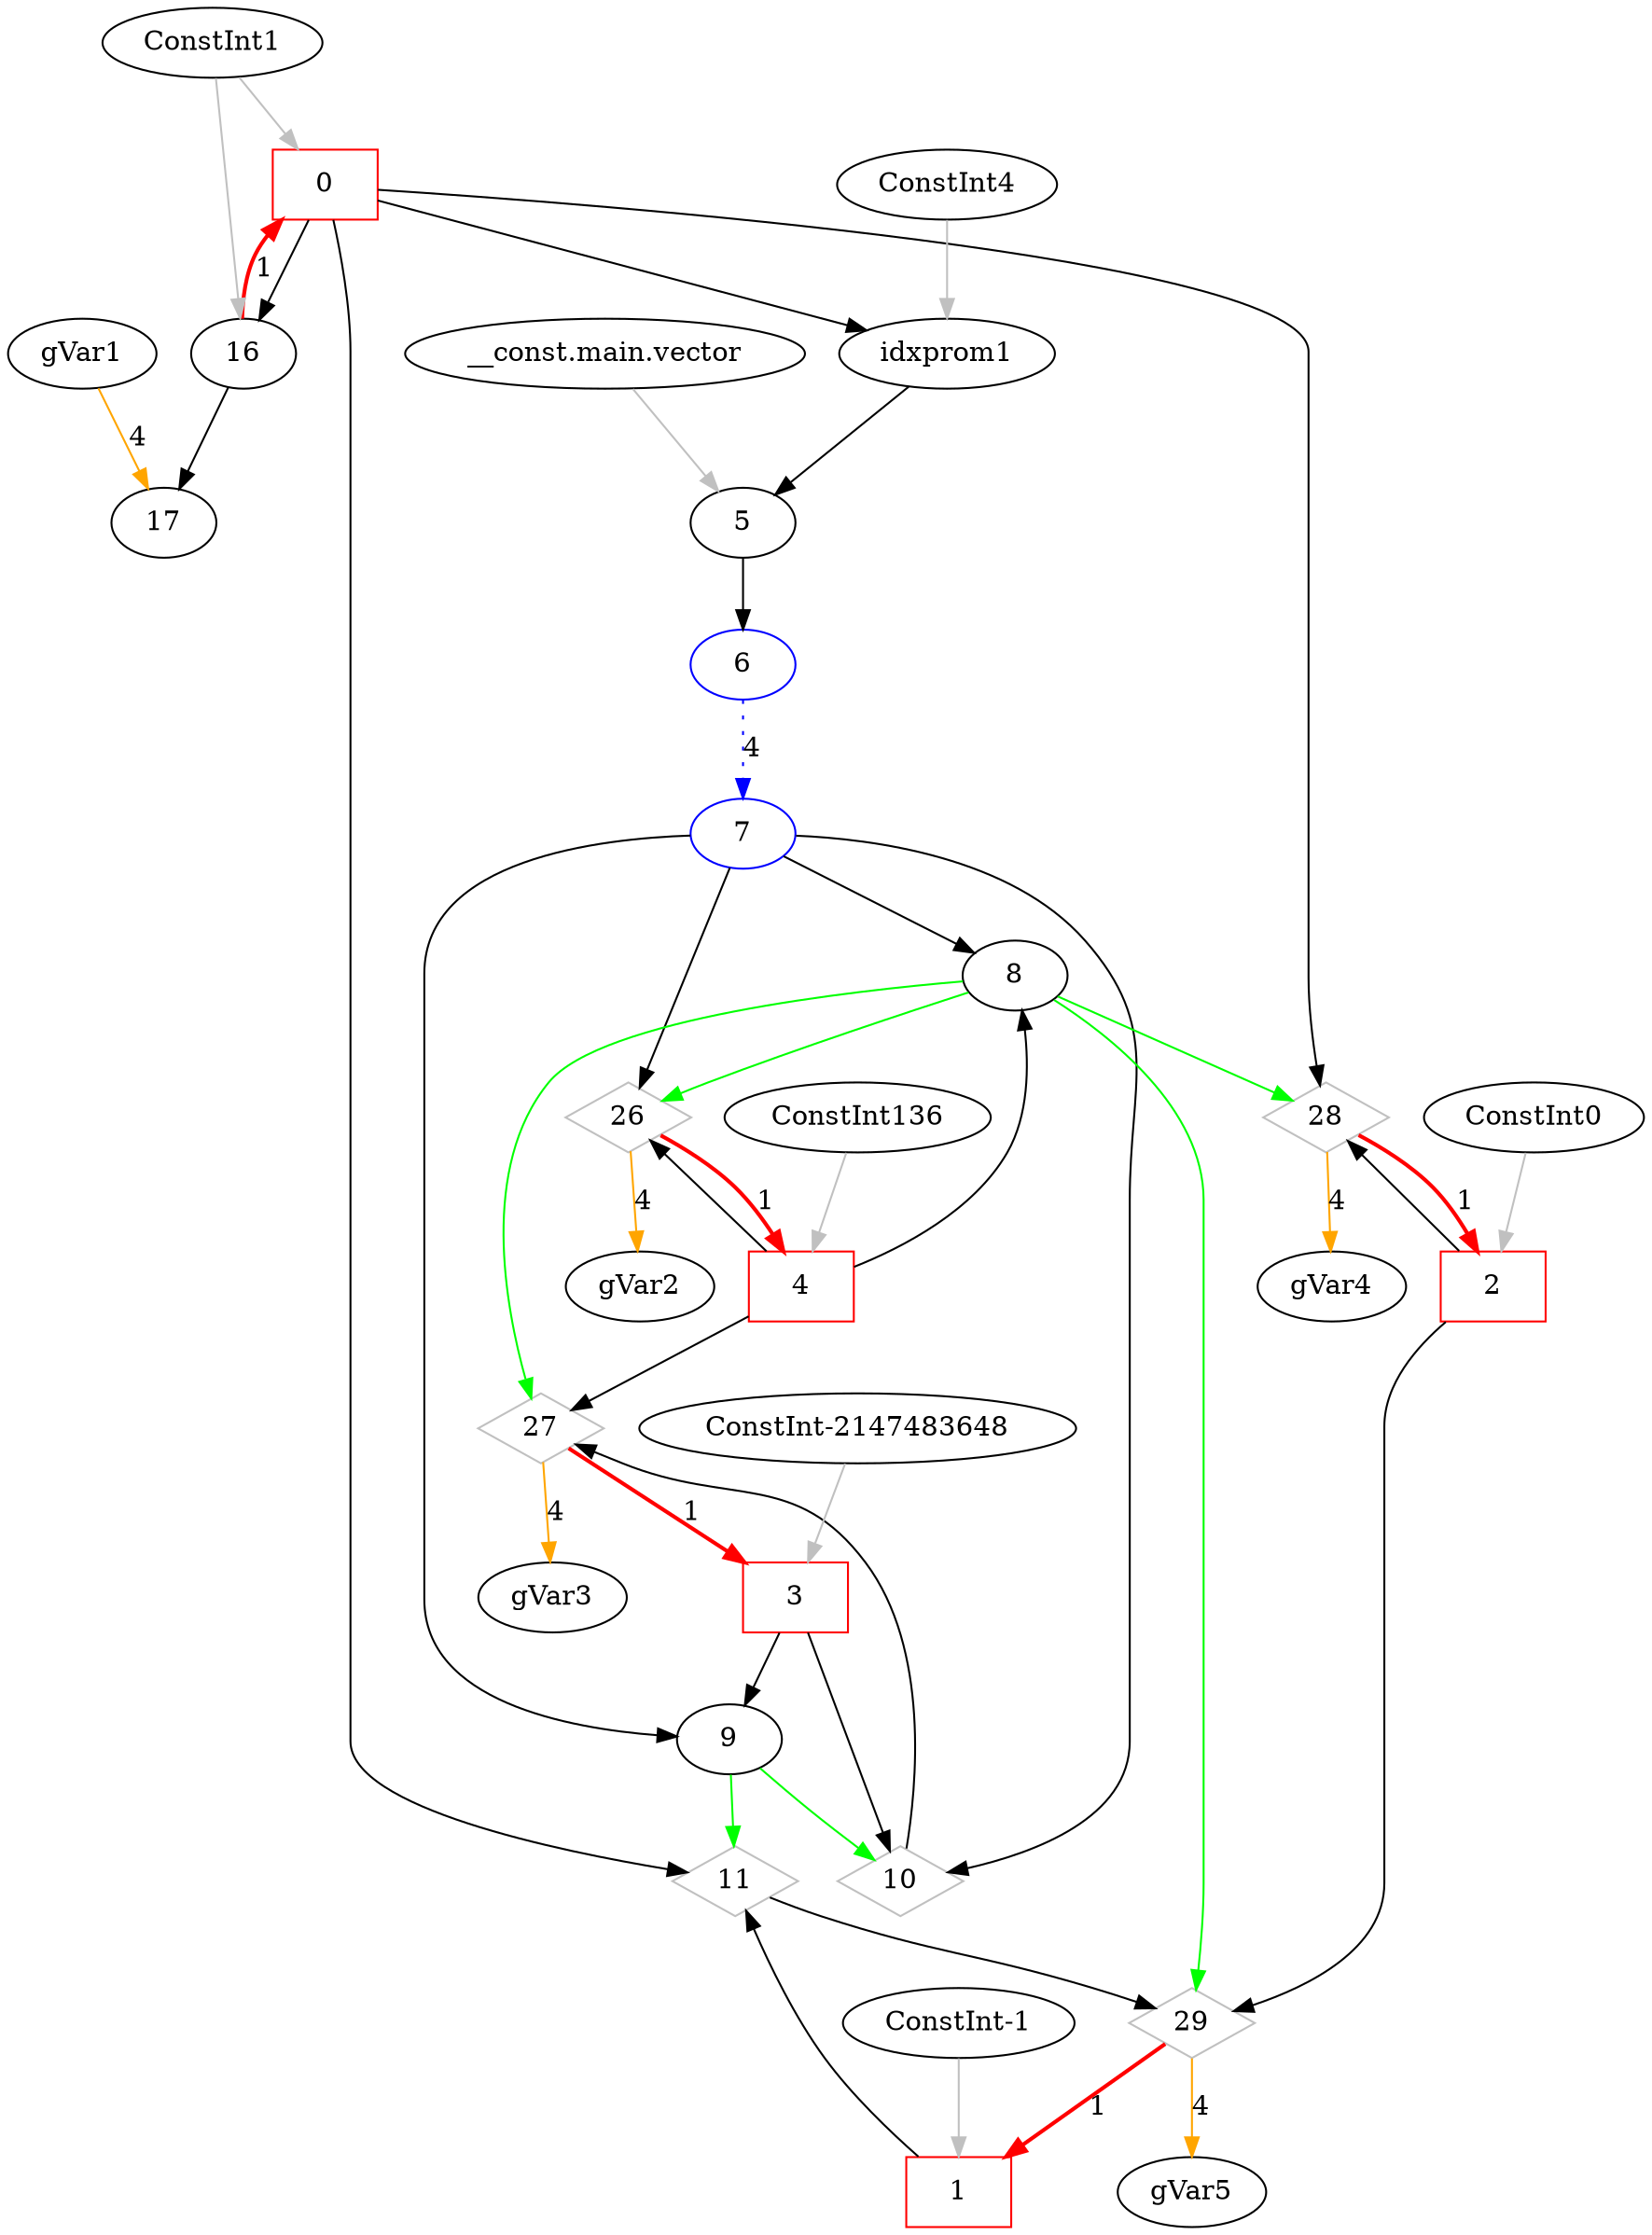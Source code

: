 digraph loop_45 { 
{
0 [shape=box, color=red, label="0"];

1 [shape=box, color=red, label="1"];

2 [shape=box, color=red, label="2"];

3 [shape=box, color=red, label="3"];

4 [shape=box, color=red, label="4"];

5 [color=black, label="5"];

6 [color=blue, label="6"];

7 [color=blue, label="7"];

8 [color=black, label="8"];

9 [color=black, label="9"];

10 [shape=diamond, color=gray, label="10"];

11 [shape=diamond, color=gray, label="11"];

16 [color=black, label="16"];

17 [color=black, label="17"];

18 [color=black, label="ConstInt1"];

19 [color=black, label="ConstInt-1"];

20 [color=black, label="ConstInt0"];

21 [color=black, label="ConstInt-2147483648"];

22 [color=black, label="ConstInt136"];

23 [color=black, label="__const.main.vector"];

24 [color=black, label="idxprom1"];

25 [color=black, label="ConstInt4"];

26 [shape=diamond, color=gray, label="26"];

27 [shape=diamond, color=gray, label="27"];

28 [shape=diamond, color=gray, label="28"];

29 [shape=diamond, color=gray, label="29"];

30 [color=black, label="gVar1"];

133 [color=black, label="gVar2"];

136 [color=black, label="gVar3"];

139 [color=black, label="gVar4"];

142 [color=black, label="gVar5"];
16 -> 0 [style=bold, color=red, label=1] 
18 -> 0 [color=gray]
19 -> 1 [color=gray]
20 -> 2 [color=gray]
21 -> 3 [color=gray]
22 -> 4 [color=gray]
23 -> 5 [color=gray]
0 -> 24
25 -> 24 [color=gray]
24 -> 5
5 -> 6
7 -> 8
4 -> 8
7 -> 9
3 -> 9
9 -> 10 [color=green ]
7 -> 10
3 -> 10
9 -> 11 [color=green ]
0 -> 11
1 -> 11
7 -> 26
4 -> 26
8 -> 26 [color=green ]
26 -> 4 [style=bold, color=red, label=1] 
10 -> 27
4 -> 27
8 -> 27 [color=green ]
27 -> 3 [style=bold, color=red, label=1] 
0 -> 28
2 -> 28
8 -> 28 [color=green ]
28 -> 2 [style=bold, color=red, label=1] 
11 -> 29
2 -> 29
8 -> 29 [color=green ]
29 -> 1 [style=bold, color=red, label=1] 
0 -> 16
18 -> 16 [color=gray]
16 -> 17
30 -> 17 [color=orange, label=4] 
26 -> 133 [color=orange, label=4] 
27 -> 136 [color=orange, label=4] 
28 -> 139 [color=orange, label=4] 
29 -> 142 [color=orange, label=4] 
6 -> 7 [style=dotted, color=blue, label="4"]

}

}